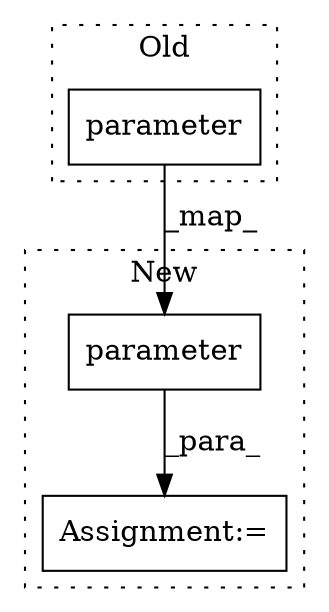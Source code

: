 digraph G {
subgraph cluster0 {
1 [label="parameter" a="32" s="2029,2048" l="10,1" shape="box"];
label = "Old";
style="dotted";
}
subgraph cluster1 {
2 [label="parameter" a="32" s="2639,2653" l="10,1" shape="box"];
3 [label="Assignment:=" a="7" s="2632" l="1" shape="box"];
label = "New";
style="dotted";
}
1 -> 2 [label="_map_"];
2 -> 3 [label="_para_"];
}